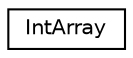 digraph "Graphical Class Hierarchy"
{
  edge [fontname="Helvetica",fontsize="10",labelfontname="Helvetica",labelfontsize="10"];
  node [fontname="Helvetica",fontsize="10",shape=record];
  rankdir="LR";
  Node0 [label="IntArray",height=0.2,width=0.4,color="black", fillcolor="white", style="filled",URL="$classIntArray.html"];
}
